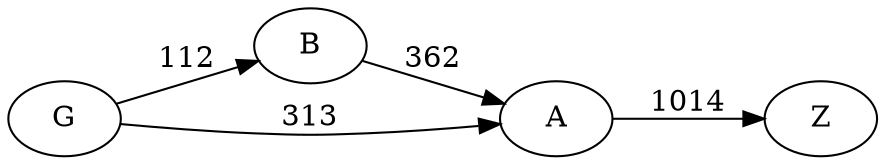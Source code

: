 digraph G {
	rankdir=LR size="8,5"
	G
	B
	G -> B [label=112]
	G
	A
	G -> A [label=313]
	B
	A
	B -> A [label=362]
	A
	Z
	A -> Z [label=1014]
}
